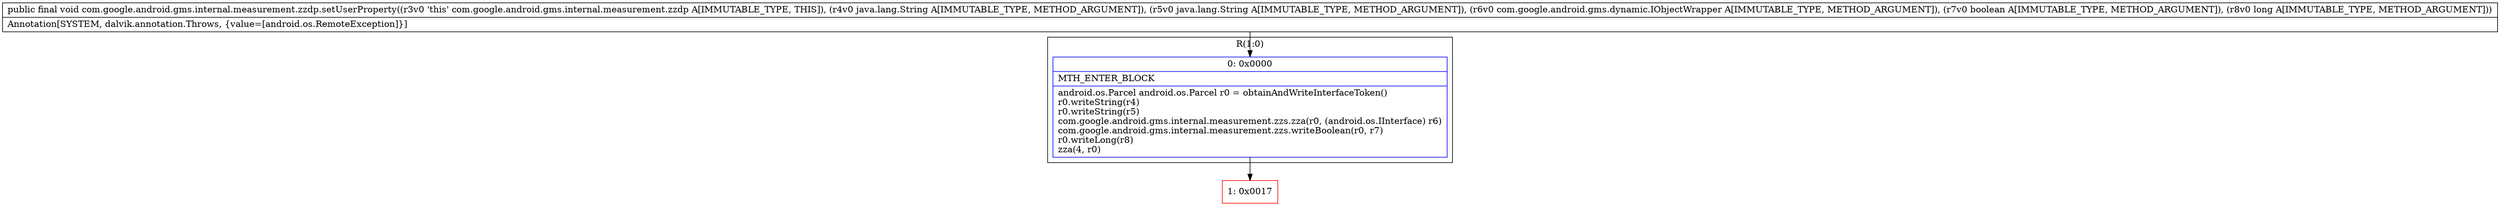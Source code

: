 digraph "CFG forcom.google.android.gms.internal.measurement.zzdp.setUserProperty(Ljava\/lang\/String;Ljava\/lang\/String;Lcom\/google\/android\/gms\/dynamic\/IObjectWrapper;ZJ)V" {
subgraph cluster_Region_684145883 {
label = "R(1:0)";
node [shape=record,color=blue];
Node_0 [shape=record,label="{0\:\ 0x0000|MTH_ENTER_BLOCK\l|android.os.Parcel android.os.Parcel r0 = obtainAndWriteInterfaceToken()\lr0.writeString(r4)\lr0.writeString(r5)\lcom.google.android.gms.internal.measurement.zzs.zza(r0, (android.os.IInterface) r6)\lcom.google.android.gms.internal.measurement.zzs.writeBoolean(r0, r7)\lr0.writeLong(r8)\lzza(4, r0)\l}"];
}
Node_1 [shape=record,color=red,label="{1\:\ 0x0017}"];
MethodNode[shape=record,label="{public final void com.google.android.gms.internal.measurement.zzdp.setUserProperty((r3v0 'this' com.google.android.gms.internal.measurement.zzdp A[IMMUTABLE_TYPE, THIS]), (r4v0 java.lang.String A[IMMUTABLE_TYPE, METHOD_ARGUMENT]), (r5v0 java.lang.String A[IMMUTABLE_TYPE, METHOD_ARGUMENT]), (r6v0 com.google.android.gms.dynamic.IObjectWrapper A[IMMUTABLE_TYPE, METHOD_ARGUMENT]), (r7v0 boolean A[IMMUTABLE_TYPE, METHOD_ARGUMENT]), (r8v0 long A[IMMUTABLE_TYPE, METHOD_ARGUMENT]))  | Annotation[SYSTEM, dalvik.annotation.Throws, \{value=[android.os.RemoteException]\}]\l}"];
MethodNode -> Node_0;
Node_0 -> Node_1;
}

